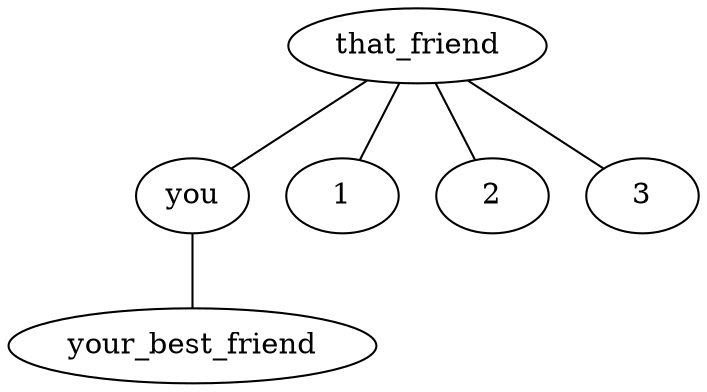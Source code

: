 graph second_tier {
that_friend -- you
you -- your_best_friend
that_friend -- 1
that_friend -- 2
that_friend -- 3
}
